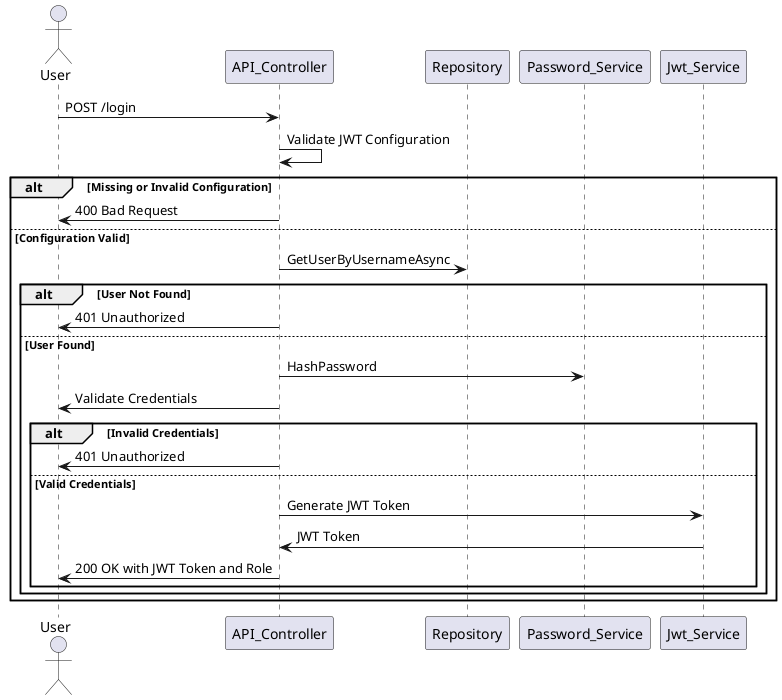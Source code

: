 
@startuml
actor User
participant API_Controller
participant Repository
participant Password_Service
participant Jwt_Service

User -> API_Controller: POST /login
API_Controller -> API_Controller: Validate JWT Configuration
alt Missing or Invalid Configuration
    API_Controller -> User: 400 Bad Request
else Configuration Valid
    API_Controller -> Repository: GetUserByUsernameAsync
    alt User Not Found
        API_Controller -> User: 401 Unauthorized
    else User Found
        API_Controller -> Password_Service: HashPassword
        API_Controller -> User: Validate Credentials
        alt Invalid Credentials
            API_Controller -> User: 401 Unauthorized
        else Valid Credentials
            API_Controller -> Jwt_Service: Generate JWT Token
            Jwt_Service -> API_Controller: JWT Token
            API_Controller -> User: 200 OK with JWT Token and Role
        end
    end
end
@enduml
